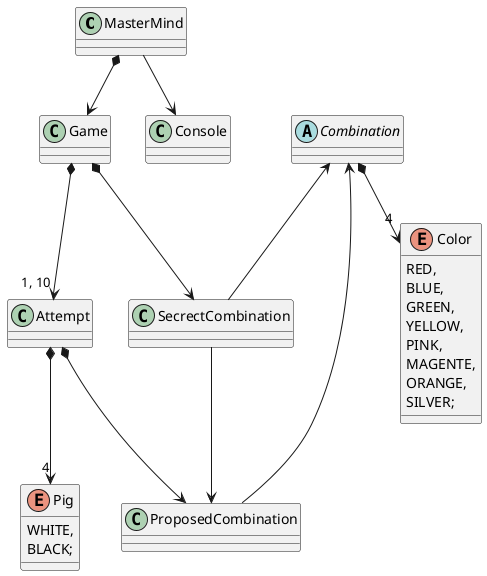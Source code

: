 @startuml Chess

class MasterMind {}
class Game {}
class Attempt {}
abstract class Combination {}
class SecrectCombination {}
class ProposedCombination {}

class Console {}

enum Color  {
    RED,
    BLUE,
    GREEN,
    YELLOW,
    PINK,
    MAGENTE,
    ORANGE,
    SILVER;
}

enum Pig {
    WHITE,
    BLACK;
}

MasterMind *--> Game
MasterMind --> Console
Game *--> SecrectCombination
Game *--> "1, 10" Attempt
Combination <-- SecrectCombination
Combination <-- ProposedCombination
Attempt *--> ProposedCombination
SecrectCombination --> ProposedCombination
Combination *--> "4" Color
Attempt *--> "4" Pig

@enduml
